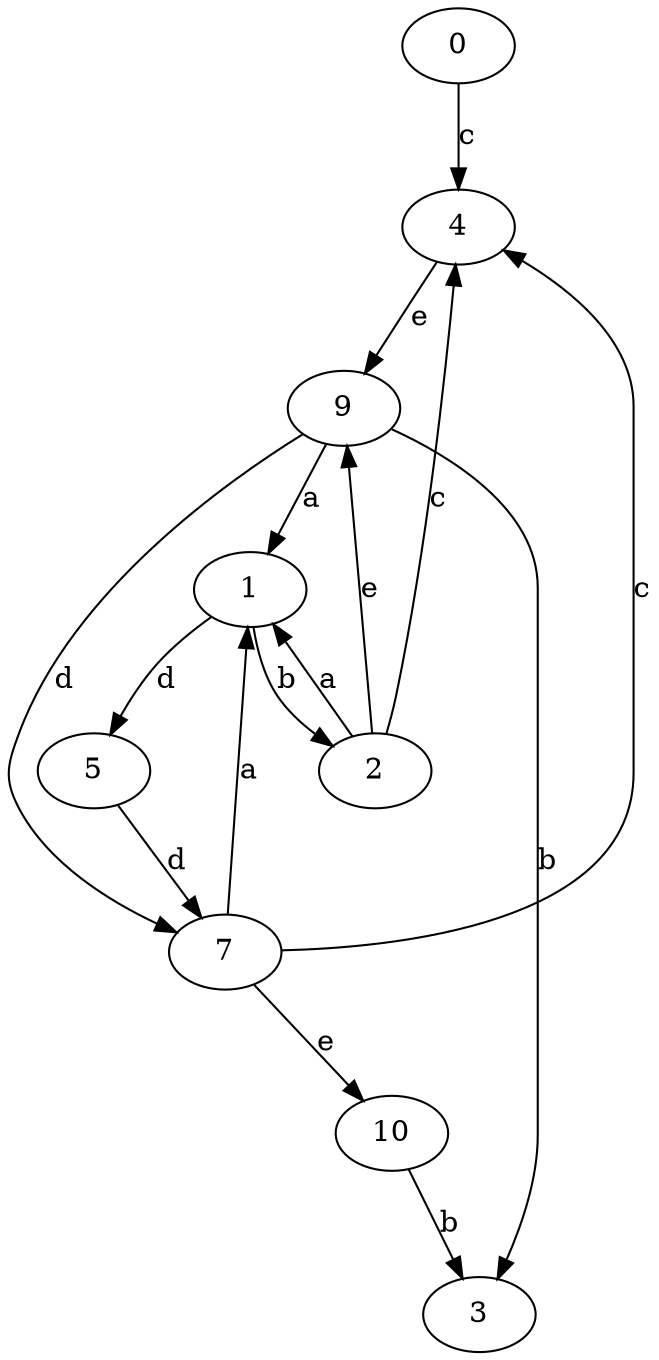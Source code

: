 strict digraph  {
0;
1;
2;
3;
4;
5;
7;
9;
10;
0 -> 4  [label=c];
1 -> 2  [label=b];
1 -> 5  [label=d];
2 -> 1  [label=a];
2 -> 4  [label=c];
2 -> 9  [label=e];
4 -> 9  [label=e];
5 -> 7  [label=d];
7 -> 1  [label=a];
7 -> 4  [label=c];
7 -> 10  [label=e];
9 -> 1  [label=a];
9 -> 3  [label=b];
9 -> 7  [label=d];
10 -> 3  [label=b];
}
